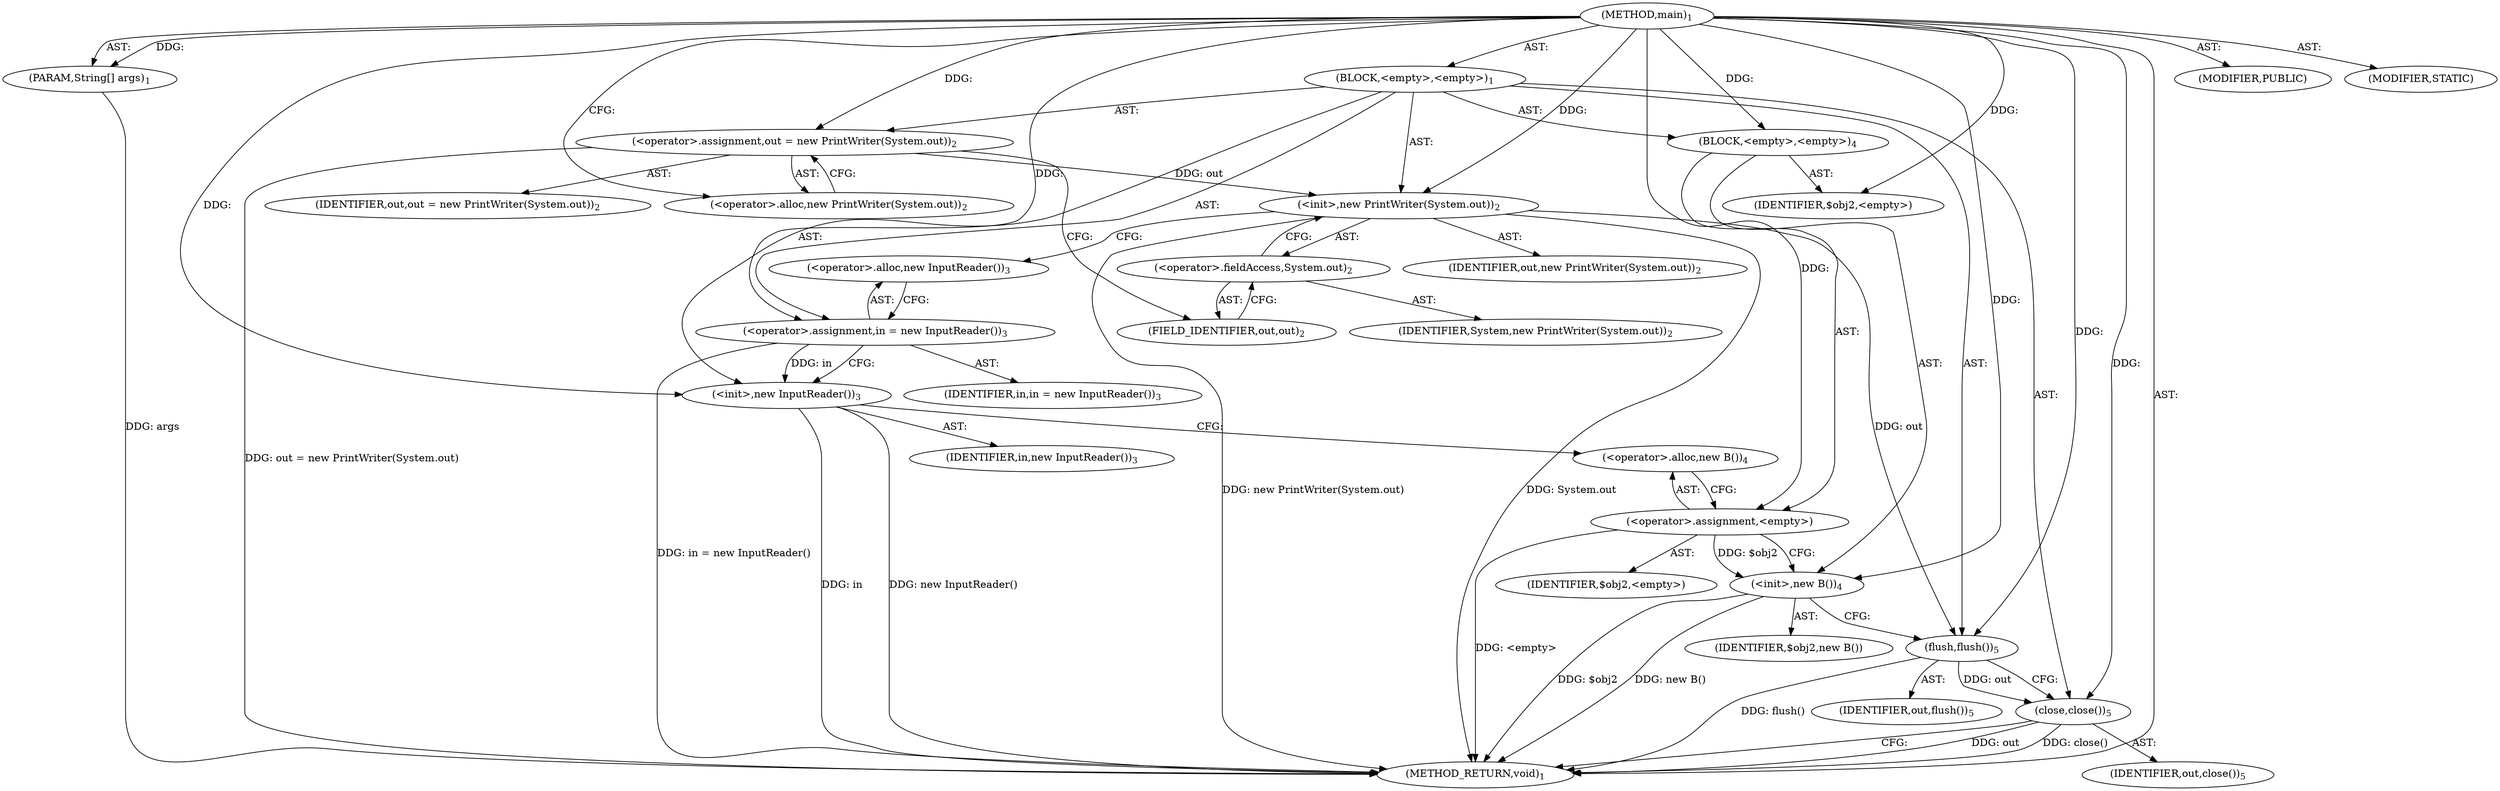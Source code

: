 digraph "main" {  
"17" [label = <(METHOD,main)<SUB>1</SUB>> ]
"18" [label = <(PARAM,String[] args)<SUB>1</SUB>> ]
"19" [label = <(BLOCK,&lt;empty&gt;,&lt;empty&gt;)<SUB>1</SUB>> ]
"20" [label = <(&lt;operator&gt;.assignment,out = new PrintWriter(System.out))<SUB>2</SUB>> ]
"21" [label = <(IDENTIFIER,out,out = new PrintWriter(System.out))<SUB>2</SUB>> ]
"22" [label = <(&lt;operator&gt;.alloc,new PrintWriter(System.out))<SUB>2</SUB>> ]
"23" [label = <(&lt;init&gt;,new PrintWriter(System.out))<SUB>2</SUB>> ]
"24" [label = <(IDENTIFIER,out,new PrintWriter(System.out))<SUB>2</SUB>> ]
"25" [label = <(&lt;operator&gt;.fieldAccess,System.out)<SUB>2</SUB>> ]
"26" [label = <(IDENTIFIER,System,new PrintWriter(System.out))<SUB>2</SUB>> ]
"27" [label = <(FIELD_IDENTIFIER,out,out)<SUB>2</SUB>> ]
"28" [label = <(&lt;operator&gt;.assignment,in = new InputReader())<SUB>3</SUB>> ]
"29" [label = <(IDENTIFIER,in,in = new InputReader())<SUB>3</SUB>> ]
"30" [label = <(&lt;operator&gt;.alloc,new InputReader())<SUB>3</SUB>> ]
"31" [label = <(&lt;init&gt;,new InputReader())<SUB>3</SUB>> ]
"32" [label = <(IDENTIFIER,in,new InputReader())<SUB>3</SUB>> ]
"33" [label = <(BLOCK,&lt;empty&gt;,&lt;empty&gt;)<SUB>4</SUB>> ]
"34" [label = <(&lt;operator&gt;.assignment,&lt;empty&gt;)> ]
"35" [label = <(IDENTIFIER,$obj2,&lt;empty&gt;)> ]
"36" [label = <(&lt;operator&gt;.alloc,new B())<SUB>4</SUB>> ]
"37" [label = <(&lt;init&gt;,new B())<SUB>4</SUB>> ]
"38" [label = <(IDENTIFIER,$obj2,new B())> ]
"39" [label = <(IDENTIFIER,$obj2,&lt;empty&gt;)> ]
"40" [label = <(flush,flush())<SUB>5</SUB>> ]
"41" [label = <(IDENTIFIER,out,flush())<SUB>5</SUB>> ]
"42" [label = <(close,close())<SUB>5</SUB>> ]
"43" [label = <(IDENTIFIER,out,close())<SUB>5</SUB>> ]
"44" [label = <(MODIFIER,PUBLIC)> ]
"45" [label = <(MODIFIER,STATIC)> ]
"46" [label = <(METHOD_RETURN,void)<SUB>1</SUB>> ]
  "17" -> "18"  [ label = "AST: "] 
  "17" -> "19"  [ label = "AST: "] 
  "17" -> "44"  [ label = "AST: "] 
  "17" -> "45"  [ label = "AST: "] 
  "17" -> "46"  [ label = "AST: "] 
  "19" -> "20"  [ label = "AST: "] 
  "19" -> "23"  [ label = "AST: "] 
  "19" -> "28"  [ label = "AST: "] 
  "19" -> "31"  [ label = "AST: "] 
  "19" -> "33"  [ label = "AST: "] 
  "19" -> "40"  [ label = "AST: "] 
  "19" -> "42"  [ label = "AST: "] 
  "20" -> "21"  [ label = "AST: "] 
  "20" -> "22"  [ label = "AST: "] 
  "23" -> "24"  [ label = "AST: "] 
  "23" -> "25"  [ label = "AST: "] 
  "25" -> "26"  [ label = "AST: "] 
  "25" -> "27"  [ label = "AST: "] 
  "28" -> "29"  [ label = "AST: "] 
  "28" -> "30"  [ label = "AST: "] 
  "31" -> "32"  [ label = "AST: "] 
  "33" -> "34"  [ label = "AST: "] 
  "33" -> "37"  [ label = "AST: "] 
  "33" -> "39"  [ label = "AST: "] 
  "34" -> "35"  [ label = "AST: "] 
  "34" -> "36"  [ label = "AST: "] 
  "37" -> "38"  [ label = "AST: "] 
  "40" -> "41"  [ label = "AST: "] 
  "42" -> "43"  [ label = "AST: "] 
  "20" -> "27"  [ label = "CFG: "] 
  "23" -> "30"  [ label = "CFG: "] 
  "28" -> "31"  [ label = "CFG: "] 
  "31" -> "36"  [ label = "CFG: "] 
  "40" -> "42"  [ label = "CFG: "] 
  "42" -> "46"  [ label = "CFG: "] 
  "22" -> "20"  [ label = "CFG: "] 
  "25" -> "23"  [ label = "CFG: "] 
  "30" -> "28"  [ label = "CFG: "] 
  "34" -> "37"  [ label = "CFG: "] 
  "37" -> "40"  [ label = "CFG: "] 
  "27" -> "25"  [ label = "CFG: "] 
  "36" -> "34"  [ label = "CFG: "] 
  "17" -> "22"  [ label = "CFG: "] 
  "18" -> "46"  [ label = "DDG: args"] 
  "20" -> "46"  [ label = "DDG: out = new PrintWriter(System.out)"] 
  "23" -> "46"  [ label = "DDG: System.out"] 
  "23" -> "46"  [ label = "DDG: new PrintWriter(System.out)"] 
  "28" -> "46"  [ label = "DDG: in = new InputReader()"] 
  "31" -> "46"  [ label = "DDG: in"] 
  "31" -> "46"  [ label = "DDG: new InputReader()"] 
  "34" -> "46"  [ label = "DDG: &lt;empty&gt;"] 
  "37" -> "46"  [ label = "DDG: $obj2"] 
  "37" -> "46"  [ label = "DDG: new B()"] 
  "40" -> "46"  [ label = "DDG: flush()"] 
  "42" -> "46"  [ label = "DDG: out"] 
  "42" -> "46"  [ label = "DDG: close()"] 
  "17" -> "18"  [ label = "DDG: "] 
  "17" -> "20"  [ label = "DDG: "] 
  "17" -> "28"  [ label = "DDG: "] 
  "17" -> "33"  [ label = "DDG: "] 
  "20" -> "23"  [ label = "DDG: out"] 
  "17" -> "23"  [ label = "DDG: "] 
  "28" -> "31"  [ label = "DDG: in"] 
  "17" -> "31"  [ label = "DDG: "] 
  "17" -> "34"  [ label = "DDG: "] 
  "17" -> "39"  [ label = "DDG: "] 
  "23" -> "40"  [ label = "DDG: out"] 
  "17" -> "40"  [ label = "DDG: "] 
  "40" -> "42"  [ label = "DDG: out"] 
  "17" -> "42"  [ label = "DDG: "] 
  "34" -> "37"  [ label = "DDG: $obj2"] 
  "17" -> "37"  [ label = "DDG: "] 
}
